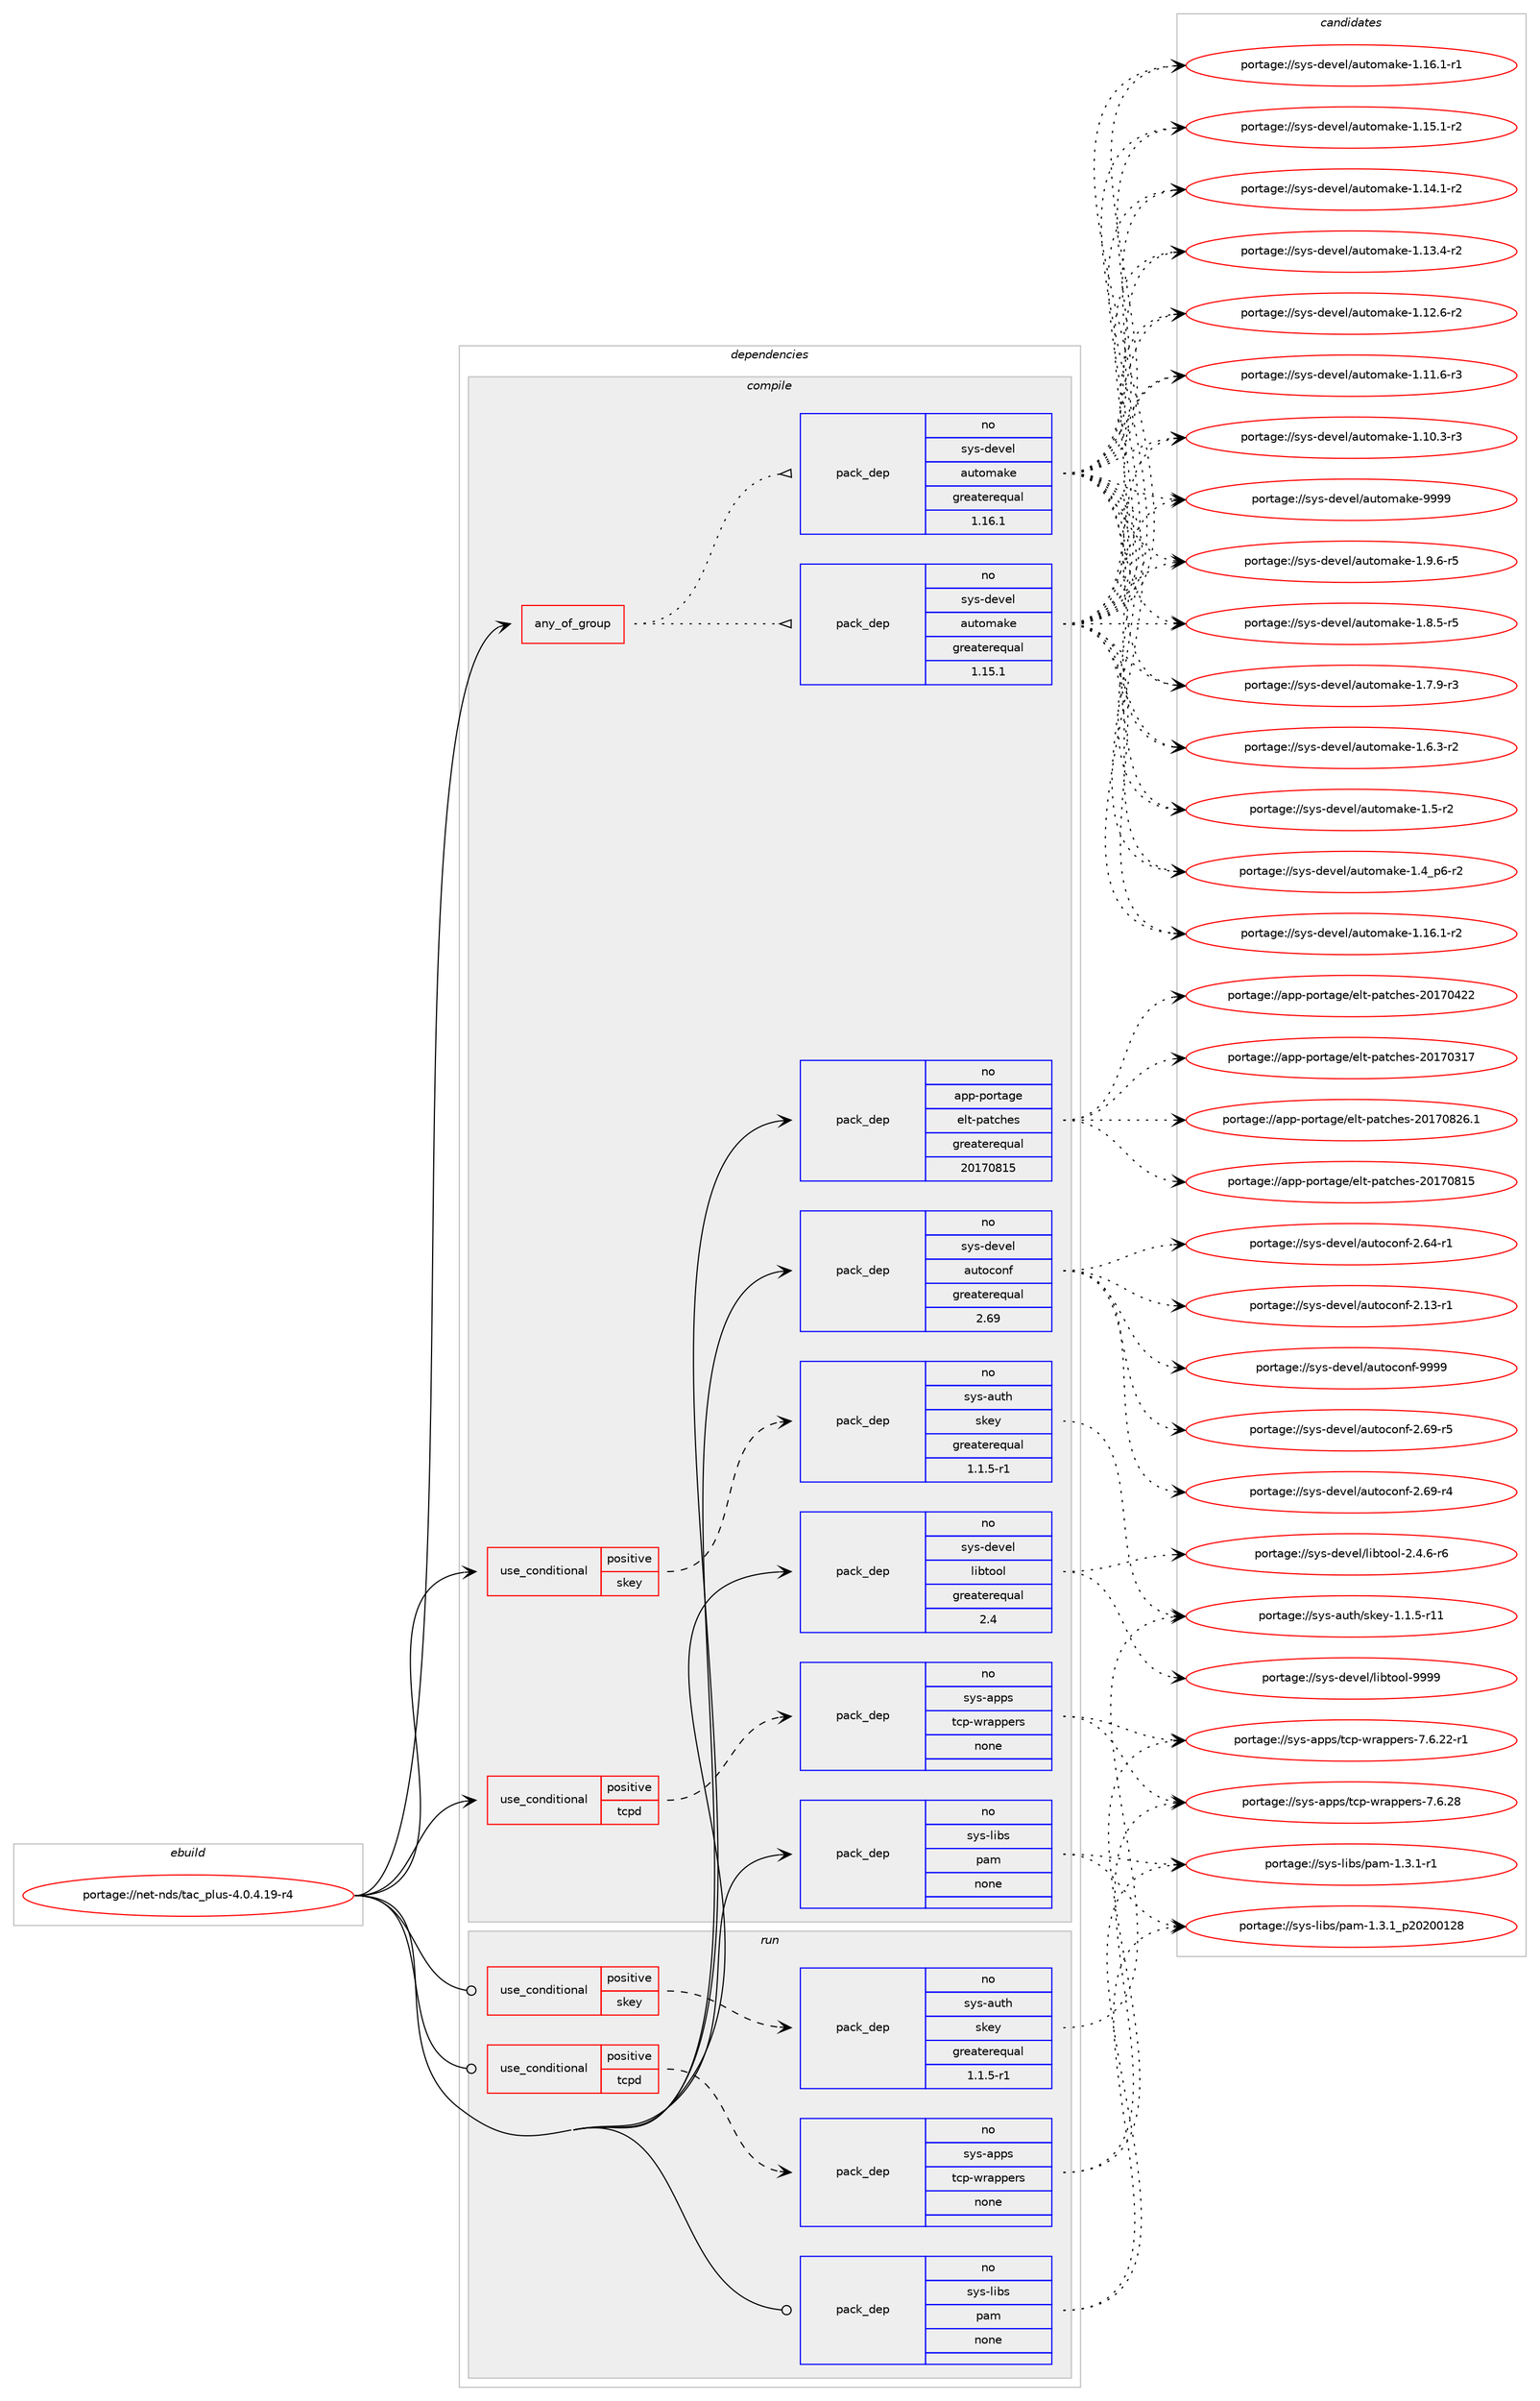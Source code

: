 digraph prolog {

# *************
# Graph options
# *************

newrank=true;
concentrate=true;
compound=true;
graph [rankdir=LR,fontname=Helvetica,fontsize=10,ranksep=1.5];#, ranksep=2.5, nodesep=0.2];
edge  [arrowhead=vee];
node  [fontname=Helvetica,fontsize=10];

# **********
# The ebuild
# **********

subgraph cluster_leftcol {
color=gray;
rank=same;
label=<<i>ebuild</i>>;
id [label="portage://net-nds/tac_plus-4.0.4.19-r4", color=red, width=4, href="../net-nds/tac_plus-4.0.4.19-r4.svg"];
}

# ****************
# The dependencies
# ****************

subgraph cluster_midcol {
color=gray;
label=<<i>dependencies</i>>;
subgraph cluster_compile {
fillcolor="#eeeeee";
style=filled;
label=<<i>compile</i>>;
subgraph any1835 {
dependency115808 [label=<<TABLE BORDER="0" CELLBORDER="1" CELLSPACING="0" CELLPADDING="4"><TR><TD CELLPADDING="10">any_of_group</TD></TR></TABLE>>, shape=none, color=red];subgraph pack90308 {
dependency115809 [label=<<TABLE BORDER="0" CELLBORDER="1" CELLSPACING="0" CELLPADDING="4" WIDTH="220"><TR><TD ROWSPAN="6" CELLPADDING="30">pack_dep</TD></TR><TR><TD WIDTH="110">no</TD></TR><TR><TD>sys-devel</TD></TR><TR><TD>automake</TD></TR><TR><TD>greaterequal</TD></TR><TR><TD>1.16.1</TD></TR></TABLE>>, shape=none, color=blue];
}
dependency115808:e -> dependency115809:w [weight=20,style="dotted",arrowhead="oinv"];
subgraph pack90309 {
dependency115810 [label=<<TABLE BORDER="0" CELLBORDER="1" CELLSPACING="0" CELLPADDING="4" WIDTH="220"><TR><TD ROWSPAN="6" CELLPADDING="30">pack_dep</TD></TR><TR><TD WIDTH="110">no</TD></TR><TR><TD>sys-devel</TD></TR><TR><TD>automake</TD></TR><TR><TD>greaterequal</TD></TR><TR><TD>1.15.1</TD></TR></TABLE>>, shape=none, color=blue];
}
dependency115808:e -> dependency115810:w [weight=20,style="dotted",arrowhead="oinv"];
}
id:e -> dependency115808:w [weight=20,style="solid",arrowhead="vee"];
subgraph cond23562 {
dependency115811 [label=<<TABLE BORDER="0" CELLBORDER="1" CELLSPACING="0" CELLPADDING="4"><TR><TD ROWSPAN="3" CELLPADDING="10">use_conditional</TD></TR><TR><TD>positive</TD></TR><TR><TD>skey</TD></TR></TABLE>>, shape=none, color=red];
subgraph pack90310 {
dependency115812 [label=<<TABLE BORDER="0" CELLBORDER="1" CELLSPACING="0" CELLPADDING="4" WIDTH="220"><TR><TD ROWSPAN="6" CELLPADDING="30">pack_dep</TD></TR><TR><TD WIDTH="110">no</TD></TR><TR><TD>sys-auth</TD></TR><TR><TD>skey</TD></TR><TR><TD>greaterequal</TD></TR><TR><TD>1.1.5-r1</TD></TR></TABLE>>, shape=none, color=blue];
}
dependency115811:e -> dependency115812:w [weight=20,style="dashed",arrowhead="vee"];
}
id:e -> dependency115811:w [weight=20,style="solid",arrowhead="vee"];
subgraph cond23563 {
dependency115813 [label=<<TABLE BORDER="0" CELLBORDER="1" CELLSPACING="0" CELLPADDING="4"><TR><TD ROWSPAN="3" CELLPADDING="10">use_conditional</TD></TR><TR><TD>positive</TD></TR><TR><TD>tcpd</TD></TR></TABLE>>, shape=none, color=red];
subgraph pack90311 {
dependency115814 [label=<<TABLE BORDER="0" CELLBORDER="1" CELLSPACING="0" CELLPADDING="4" WIDTH="220"><TR><TD ROWSPAN="6" CELLPADDING="30">pack_dep</TD></TR><TR><TD WIDTH="110">no</TD></TR><TR><TD>sys-apps</TD></TR><TR><TD>tcp-wrappers</TD></TR><TR><TD>none</TD></TR><TR><TD></TD></TR></TABLE>>, shape=none, color=blue];
}
dependency115813:e -> dependency115814:w [weight=20,style="dashed",arrowhead="vee"];
}
id:e -> dependency115813:w [weight=20,style="solid",arrowhead="vee"];
subgraph pack90312 {
dependency115815 [label=<<TABLE BORDER="0" CELLBORDER="1" CELLSPACING="0" CELLPADDING="4" WIDTH="220"><TR><TD ROWSPAN="6" CELLPADDING="30">pack_dep</TD></TR><TR><TD WIDTH="110">no</TD></TR><TR><TD>app-portage</TD></TR><TR><TD>elt-patches</TD></TR><TR><TD>greaterequal</TD></TR><TR><TD>20170815</TD></TR></TABLE>>, shape=none, color=blue];
}
id:e -> dependency115815:w [weight=20,style="solid",arrowhead="vee"];
subgraph pack90313 {
dependency115816 [label=<<TABLE BORDER="0" CELLBORDER="1" CELLSPACING="0" CELLPADDING="4" WIDTH="220"><TR><TD ROWSPAN="6" CELLPADDING="30">pack_dep</TD></TR><TR><TD WIDTH="110">no</TD></TR><TR><TD>sys-devel</TD></TR><TR><TD>autoconf</TD></TR><TR><TD>greaterequal</TD></TR><TR><TD>2.69</TD></TR></TABLE>>, shape=none, color=blue];
}
id:e -> dependency115816:w [weight=20,style="solid",arrowhead="vee"];
subgraph pack90314 {
dependency115817 [label=<<TABLE BORDER="0" CELLBORDER="1" CELLSPACING="0" CELLPADDING="4" WIDTH="220"><TR><TD ROWSPAN="6" CELLPADDING="30">pack_dep</TD></TR><TR><TD WIDTH="110">no</TD></TR><TR><TD>sys-devel</TD></TR><TR><TD>libtool</TD></TR><TR><TD>greaterequal</TD></TR><TR><TD>2.4</TD></TR></TABLE>>, shape=none, color=blue];
}
id:e -> dependency115817:w [weight=20,style="solid",arrowhead="vee"];
subgraph pack90315 {
dependency115818 [label=<<TABLE BORDER="0" CELLBORDER="1" CELLSPACING="0" CELLPADDING="4" WIDTH="220"><TR><TD ROWSPAN="6" CELLPADDING="30">pack_dep</TD></TR><TR><TD WIDTH="110">no</TD></TR><TR><TD>sys-libs</TD></TR><TR><TD>pam</TD></TR><TR><TD>none</TD></TR><TR><TD></TD></TR></TABLE>>, shape=none, color=blue];
}
id:e -> dependency115818:w [weight=20,style="solid",arrowhead="vee"];
}
subgraph cluster_compileandrun {
fillcolor="#eeeeee";
style=filled;
label=<<i>compile and run</i>>;
}
subgraph cluster_run {
fillcolor="#eeeeee";
style=filled;
label=<<i>run</i>>;
subgraph cond23564 {
dependency115819 [label=<<TABLE BORDER="0" CELLBORDER="1" CELLSPACING="0" CELLPADDING="4"><TR><TD ROWSPAN="3" CELLPADDING="10">use_conditional</TD></TR><TR><TD>positive</TD></TR><TR><TD>skey</TD></TR></TABLE>>, shape=none, color=red];
subgraph pack90316 {
dependency115820 [label=<<TABLE BORDER="0" CELLBORDER="1" CELLSPACING="0" CELLPADDING="4" WIDTH="220"><TR><TD ROWSPAN="6" CELLPADDING="30">pack_dep</TD></TR><TR><TD WIDTH="110">no</TD></TR><TR><TD>sys-auth</TD></TR><TR><TD>skey</TD></TR><TR><TD>greaterequal</TD></TR><TR><TD>1.1.5-r1</TD></TR></TABLE>>, shape=none, color=blue];
}
dependency115819:e -> dependency115820:w [weight=20,style="dashed",arrowhead="vee"];
}
id:e -> dependency115819:w [weight=20,style="solid",arrowhead="odot"];
subgraph cond23565 {
dependency115821 [label=<<TABLE BORDER="0" CELLBORDER="1" CELLSPACING="0" CELLPADDING="4"><TR><TD ROWSPAN="3" CELLPADDING="10">use_conditional</TD></TR><TR><TD>positive</TD></TR><TR><TD>tcpd</TD></TR></TABLE>>, shape=none, color=red];
subgraph pack90317 {
dependency115822 [label=<<TABLE BORDER="0" CELLBORDER="1" CELLSPACING="0" CELLPADDING="4" WIDTH="220"><TR><TD ROWSPAN="6" CELLPADDING="30">pack_dep</TD></TR><TR><TD WIDTH="110">no</TD></TR><TR><TD>sys-apps</TD></TR><TR><TD>tcp-wrappers</TD></TR><TR><TD>none</TD></TR><TR><TD></TD></TR></TABLE>>, shape=none, color=blue];
}
dependency115821:e -> dependency115822:w [weight=20,style="dashed",arrowhead="vee"];
}
id:e -> dependency115821:w [weight=20,style="solid",arrowhead="odot"];
subgraph pack90318 {
dependency115823 [label=<<TABLE BORDER="0" CELLBORDER="1" CELLSPACING="0" CELLPADDING="4" WIDTH="220"><TR><TD ROWSPAN="6" CELLPADDING="30">pack_dep</TD></TR><TR><TD WIDTH="110">no</TD></TR><TR><TD>sys-libs</TD></TR><TR><TD>pam</TD></TR><TR><TD>none</TD></TR><TR><TD></TD></TR></TABLE>>, shape=none, color=blue];
}
id:e -> dependency115823:w [weight=20,style="solid",arrowhead="odot"];
}
}

# **************
# The candidates
# **************

subgraph cluster_choices {
rank=same;
color=gray;
label=<<i>candidates</i>>;

subgraph choice90308 {
color=black;
nodesep=1;
choice115121115451001011181011084797117116111109971071014557575757 [label="portage://sys-devel/automake-9999", color=red, width=4,href="../sys-devel/automake-9999.svg"];
choice115121115451001011181011084797117116111109971071014549465746544511453 [label="portage://sys-devel/automake-1.9.6-r5", color=red, width=4,href="../sys-devel/automake-1.9.6-r5.svg"];
choice115121115451001011181011084797117116111109971071014549465646534511453 [label="portage://sys-devel/automake-1.8.5-r5", color=red, width=4,href="../sys-devel/automake-1.8.5-r5.svg"];
choice115121115451001011181011084797117116111109971071014549465546574511451 [label="portage://sys-devel/automake-1.7.9-r3", color=red, width=4,href="../sys-devel/automake-1.7.9-r3.svg"];
choice115121115451001011181011084797117116111109971071014549465446514511450 [label="portage://sys-devel/automake-1.6.3-r2", color=red, width=4,href="../sys-devel/automake-1.6.3-r2.svg"];
choice11512111545100101118101108479711711611110997107101454946534511450 [label="portage://sys-devel/automake-1.5-r2", color=red, width=4,href="../sys-devel/automake-1.5-r2.svg"];
choice115121115451001011181011084797117116111109971071014549465295112544511450 [label="portage://sys-devel/automake-1.4_p6-r2", color=red, width=4,href="../sys-devel/automake-1.4_p6-r2.svg"];
choice11512111545100101118101108479711711611110997107101454946495446494511450 [label="portage://sys-devel/automake-1.16.1-r2", color=red, width=4,href="../sys-devel/automake-1.16.1-r2.svg"];
choice11512111545100101118101108479711711611110997107101454946495446494511449 [label="portage://sys-devel/automake-1.16.1-r1", color=red, width=4,href="../sys-devel/automake-1.16.1-r1.svg"];
choice11512111545100101118101108479711711611110997107101454946495346494511450 [label="portage://sys-devel/automake-1.15.1-r2", color=red, width=4,href="../sys-devel/automake-1.15.1-r2.svg"];
choice11512111545100101118101108479711711611110997107101454946495246494511450 [label="portage://sys-devel/automake-1.14.1-r2", color=red, width=4,href="../sys-devel/automake-1.14.1-r2.svg"];
choice11512111545100101118101108479711711611110997107101454946495146524511450 [label="portage://sys-devel/automake-1.13.4-r2", color=red, width=4,href="../sys-devel/automake-1.13.4-r2.svg"];
choice11512111545100101118101108479711711611110997107101454946495046544511450 [label="portage://sys-devel/automake-1.12.6-r2", color=red, width=4,href="../sys-devel/automake-1.12.6-r2.svg"];
choice11512111545100101118101108479711711611110997107101454946494946544511451 [label="portage://sys-devel/automake-1.11.6-r3", color=red, width=4,href="../sys-devel/automake-1.11.6-r3.svg"];
choice11512111545100101118101108479711711611110997107101454946494846514511451 [label="portage://sys-devel/automake-1.10.3-r3", color=red, width=4,href="../sys-devel/automake-1.10.3-r3.svg"];
dependency115809:e -> choice115121115451001011181011084797117116111109971071014557575757:w [style=dotted,weight="100"];
dependency115809:e -> choice115121115451001011181011084797117116111109971071014549465746544511453:w [style=dotted,weight="100"];
dependency115809:e -> choice115121115451001011181011084797117116111109971071014549465646534511453:w [style=dotted,weight="100"];
dependency115809:e -> choice115121115451001011181011084797117116111109971071014549465546574511451:w [style=dotted,weight="100"];
dependency115809:e -> choice115121115451001011181011084797117116111109971071014549465446514511450:w [style=dotted,weight="100"];
dependency115809:e -> choice11512111545100101118101108479711711611110997107101454946534511450:w [style=dotted,weight="100"];
dependency115809:e -> choice115121115451001011181011084797117116111109971071014549465295112544511450:w [style=dotted,weight="100"];
dependency115809:e -> choice11512111545100101118101108479711711611110997107101454946495446494511450:w [style=dotted,weight="100"];
dependency115809:e -> choice11512111545100101118101108479711711611110997107101454946495446494511449:w [style=dotted,weight="100"];
dependency115809:e -> choice11512111545100101118101108479711711611110997107101454946495346494511450:w [style=dotted,weight="100"];
dependency115809:e -> choice11512111545100101118101108479711711611110997107101454946495246494511450:w [style=dotted,weight="100"];
dependency115809:e -> choice11512111545100101118101108479711711611110997107101454946495146524511450:w [style=dotted,weight="100"];
dependency115809:e -> choice11512111545100101118101108479711711611110997107101454946495046544511450:w [style=dotted,weight="100"];
dependency115809:e -> choice11512111545100101118101108479711711611110997107101454946494946544511451:w [style=dotted,weight="100"];
dependency115809:e -> choice11512111545100101118101108479711711611110997107101454946494846514511451:w [style=dotted,weight="100"];
}
subgraph choice90309 {
color=black;
nodesep=1;
choice115121115451001011181011084797117116111109971071014557575757 [label="portage://sys-devel/automake-9999", color=red, width=4,href="../sys-devel/automake-9999.svg"];
choice115121115451001011181011084797117116111109971071014549465746544511453 [label="portage://sys-devel/automake-1.9.6-r5", color=red, width=4,href="../sys-devel/automake-1.9.6-r5.svg"];
choice115121115451001011181011084797117116111109971071014549465646534511453 [label="portage://sys-devel/automake-1.8.5-r5", color=red, width=4,href="../sys-devel/automake-1.8.5-r5.svg"];
choice115121115451001011181011084797117116111109971071014549465546574511451 [label="portage://sys-devel/automake-1.7.9-r3", color=red, width=4,href="../sys-devel/automake-1.7.9-r3.svg"];
choice115121115451001011181011084797117116111109971071014549465446514511450 [label="portage://sys-devel/automake-1.6.3-r2", color=red, width=4,href="../sys-devel/automake-1.6.3-r2.svg"];
choice11512111545100101118101108479711711611110997107101454946534511450 [label="portage://sys-devel/automake-1.5-r2", color=red, width=4,href="../sys-devel/automake-1.5-r2.svg"];
choice115121115451001011181011084797117116111109971071014549465295112544511450 [label="portage://sys-devel/automake-1.4_p6-r2", color=red, width=4,href="../sys-devel/automake-1.4_p6-r2.svg"];
choice11512111545100101118101108479711711611110997107101454946495446494511450 [label="portage://sys-devel/automake-1.16.1-r2", color=red, width=4,href="../sys-devel/automake-1.16.1-r2.svg"];
choice11512111545100101118101108479711711611110997107101454946495446494511449 [label="portage://sys-devel/automake-1.16.1-r1", color=red, width=4,href="../sys-devel/automake-1.16.1-r1.svg"];
choice11512111545100101118101108479711711611110997107101454946495346494511450 [label="portage://sys-devel/automake-1.15.1-r2", color=red, width=4,href="../sys-devel/automake-1.15.1-r2.svg"];
choice11512111545100101118101108479711711611110997107101454946495246494511450 [label="portage://sys-devel/automake-1.14.1-r2", color=red, width=4,href="../sys-devel/automake-1.14.1-r2.svg"];
choice11512111545100101118101108479711711611110997107101454946495146524511450 [label="portage://sys-devel/automake-1.13.4-r2", color=red, width=4,href="../sys-devel/automake-1.13.4-r2.svg"];
choice11512111545100101118101108479711711611110997107101454946495046544511450 [label="portage://sys-devel/automake-1.12.6-r2", color=red, width=4,href="../sys-devel/automake-1.12.6-r2.svg"];
choice11512111545100101118101108479711711611110997107101454946494946544511451 [label="portage://sys-devel/automake-1.11.6-r3", color=red, width=4,href="../sys-devel/automake-1.11.6-r3.svg"];
choice11512111545100101118101108479711711611110997107101454946494846514511451 [label="portage://sys-devel/automake-1.10.3-r3", color=red, width=4,href="../sys-devel/automake-1.10.3-r3.svg"];
dependency115810:e -> choice115121115451001011181011084797117116111109971071014557575757:w [style=dotted,weight="100"];
dependency115810:e -> choice115121115451001011181011084797117116111109971071014549465746544511453:w [style=dotted,weight="100"];
dependency115810:e -> choice115121115451001011181011084797117116111109971071014549465646534511453:w [style=dotted,weight="100"];
dependency115810:e -> choice115121115451001011181011084797117116111109971071014549465546574511451:w [style=dotted,weight="100"];
dependency115810:e -> choice115121115451001011181011084797117116111109971071014549465446514511450:w [style=dotted,weight="100"];
dependency115810:e -> choice11512111545100101118101108479711711611110997107101454946534511450:w [style=dotted,weight="100"];
dependency115810:e -> choice115121115451001011181011084797117116111109971071014549465295112544511450:w [style=dotted,weight="100"];
dependency115810:e -> choice11512111545100101118101108479711711611110997107101454946495446494511450:w [style=dotted,weight="100"];
dependency115810:e -> choice11512111545100101118101108479711711611110997107101454946495446494511449:w [style=dotted,weight="100"];
dependency115810:e -> choice11512111545100101118101108479711711611110997107101454946495346494511450:w [style=dotted,weight="100"];
dependency115810:e -> choice11512111545100101118101108479711711611110997107101454946495246494511450:w [style=dotted,weight="100"];
dependency115810:e -> choice11512111545100101118101108479711711611110997107101454946495146524511450:w [style=dotted,weight="100"];
dependency115810:e -> choice11512111545100101118101108479711711611110997107101454946495046544511450:w [style=dotted,weight="100"];
dependency115810:e -> choice11512111545100101118101108479711711611110997107101454946494946544511451:w [style=dotted,weight="100"];
dependency115810:e -> choice11512111545100101118101108479711711611110997107101454946494846514511451:w [style=dotted,weight="100"];
}
subgraph choice90310 {
color=black;
nodesep=1;
choice115121115459711711610447115107101121454946494653451144949 [label="portage://sys-auth/skey-1.1.5-r11", color=red, width=4,href="../sys-auth/skey-1.1.5-r11.svg"];
dependency115812:e -> choice115121115459711711610447115107101121454946494653451144949:w [style=dotted,weight="100"];
}
subgraph choice90311 {
color=black;
nodesep=1;
choice11512111545971121121154711699112451191149711211210111411545554654465056 [label="portage://sys-apps/tcp-wrappers-7.6.28", color=red, width=4,href="../sys-apps/tcp-wrappers-7.6.28.svg"];
choice115121115459711211211547116991124511911497112112101114115455546544650504511449 [label="portage://sys-apps/tcp-wrappers-7.6.22-r1", color=red, width=4,href="../sys-apps/tcp-wrappers-7.6.22-r1.svg"];
dependency115814:e -> choice11512111545971121121154711699112451191149711211210111411545554654465056:w [style=dotted,weight="100"];
dependency115814:e -> choice115121115459711211211547116991124511911497112112101114115455546544650504511449:w [style=dotted,weight="100"];
}
subgraph choice90312 {
color=black;
nodesep=1;
choice971121124511211111411697103101471011081164511297116991041011154550484955485650544649 [label="portage://app-portage/elt-patches-20170826.1", color=red, width=4,href="../app-portage/elt-patches-20170826.1.svg"];
choice97112112451121111141169710310147101108116451129711699104101115455048495548564953 [label="portage://app-portage/elt-patches-20170815", color=red, width=4,href="../app-portage/elt-patches-20170815.svg"];
choice97112112451121111141169710310147101108116451129711699104101115455048495548525050 [label="portage://app-portage/elt-patches-20170422", color=red, width=4,href="../app-portage/elt-patches-20170422.svg"];
choice97112112451121111141169710310147101108116451129711699104101115455048495548514955 [label="portage://app-portage/elt-patches-20170317", color=red, width=4,href="../app-portage/elt-patches-20170317.svg"];
dependency115815:e -> choice971121124511211111411697103101471011081164511297116991041011154550484955485650544649:w [style=dotted,weight="100"];
dependency115815:e -> choice97112112451121111141169710310147101108116451129711699104101115455048495548564953:w [style=dotted,weight="100"];
dependency115815:e -> choice97112112451121111141169710310147101108116451129711699104101115455048495548525050:w [style=dotted,weight="100"];
dependency115815:e -> choice97112112451121111141169710310147101108116451129711699104101115455048495548514955:w [style=dotted,weight="100"];
}
subgraph choice90313 {
color=black;
nodesep=1;
choice115121115451001011181011084797117116111991111101024557575757 [label="portage://sys-devel/autoconf-9999", color=red, width=4,href="../sys-devel/autoconf-9999.svg"];
choice1151211154510010111810110847971171161119911111010245504654574511453 [label="portage://sys-devel/autoconf-2.69-r5", color=red, width=4,href="../sys-devel/autoconf-2.69-r5.svg"];
choice1151211154510010111810110847971171161119911111010245504654574511452 [label="portage://sys-devel/autoconf-2.69-r4", color=red, width=4,href="../sys-devel/autoconf-2.69-r4.svg"];
choice1151211154510010111810110847971171161119911111010245504654524511449 [label="portage://sys-devel/autoconf-2.64-r1", color=red, width=4,href="../sys-devel/autoconf-2.64-r1.svg"];
choice1151211154510010111810110847971171161119911111010245504649514511449 [label="portage://sys-devel/autoconf-2.13-r1", color=red, width=4,href="../sys-devel/autoconf-2.13-r1.svg"];
dependency115816:e -> choice115121115451001011181011084797117116111991111101024557575757:w [style=dotted,weight="100"];
dependency115816:e -> choice1151211154510010111810110847971171161119911111010245504654574511453:w [style=dotted,weight="100"];
dependency115816:e -> choice1151211154510010111810110847971171161119911111010245504654574511452:w [style=dotted,weight="100"];
dependency115816:e -> choice1151211154510010111810110847971171161119911111010245504654524511449:w [style=dotted,weight="100"];
dependency115816:e -> choice1151211154510010111810110847971171161119911111010245504649514511449:w [style=dotted,weight="100"];
}
subgraph choice90314 {
color=black;
nodesep=1;
choice1151211154510010111810110847108105981161111111084557575757 [label="portage://sys-devel/libtool-9999", color=red, width=4,href="../sys-devel/libtool-9999.svg"];
choice1151211154510010111810110847108105981161111111084550465246544511454 [label="portage://sys-devel/libtool-2.4.6-r6", color=red, width=4,href="../sys-devel/libtool-2.4.6-r6.svg"];
dependency115817:e -> choice1151211154510010111810110847108105981161111111084557575757:w [style=dotted,weight="100"];
dependency115817:e -> choice1151211154510010111810110847108105981161111111084550465246544511454:w [style=dotted,weight="100"];
}
subgraph choice90315 {
color=black;
nodesep=1;
choice11512111545108105981154711297109454946514649951125048504848495056 [label="portage://sys-libs/pam-1.3.1_p20200128", color=red, width=4,href="../sys-libs/pam-1.3.1_p20200128.svg"];
choice115121115451081059811547112971094549465146494511449 [label="portage://sys-libs/pam-1.3.1-r1", color=red, width=4,href="../sys-libs/pam-1.3.1-r1.svg"];
dependency115818:e -> choice11512111545108105981154711297109454946514649951125048504848495056:w [style=dotted,weight="100"];
dependency115818:e -> choice115121115451081059811547112971094549465146494511449:w [style=dotted,weight="100"];
}
subgraph choice90316 {
color=black;
nodesep=1;
choice115121115459711711610447115107101121454946494653451144949 [label="portage://sys-auth/skey-1.1.5-r11", color=red, width=4,href="../sys-auth/skey-1.1.5-r11.svg"];
dependency115820:e -> choice115121115459711711610447115107101121454946494653451144949:w [style=dotted,weight="100"];
}
subgraph choice90317 {
color=black;
nodesep=1;
choice11512111545971121121154711699112451191149711211210111411545554654465056 [label="portage://sys-apps/tcp-wrappers-7.6.28", color=red, width=4,href="../sys-apps/tcp-wrappers-7.6.28.svg"];
choice115121115459711211211547116991124511911497112112101114115455546544650504511449 [label="portage://sys-apps/tcp-wrappers-7.6.22-r1", color=red, width=4,href="../sys-apps/tcp-wrappers-7.6.22-r1.svg"];
dependency115822:e -> choice11512111545971121121154711699112451191149711211210111411545554654465056:w [style=dotted,weight="100"];
dependency115822:e -> choice115121115459711211211547116991124511911497112112101114115455546544650504511449:w [style=dotted,weight="100"];
}
subgraph choice90318 {
color=black;
nodesep=1;
choice11512111545108105981154711297109454946514649951125048504848495056 [label="portage://sys-libs/pam-1.3.1_p20200128", color=red, width=4,href="../sys-libs/pam-1.3.1_p20200128.svg"];
choice115121115451081059811547112971094549465146494511449 [label="portage://sys-libs/pam-1.3.1-r1", color=red, width=4,href="../sys-libs/pam-1.3.1-r1.svg"];
dependency115823:e -> choice11512111545108105981154711297109454946514649951125048504848495056:w [style=dotted,weight="100"];
dependency115823:e -> choice115121115451081059811547112971094549465146494511449:w [style=dotted,weight="100"];
}
}

}

